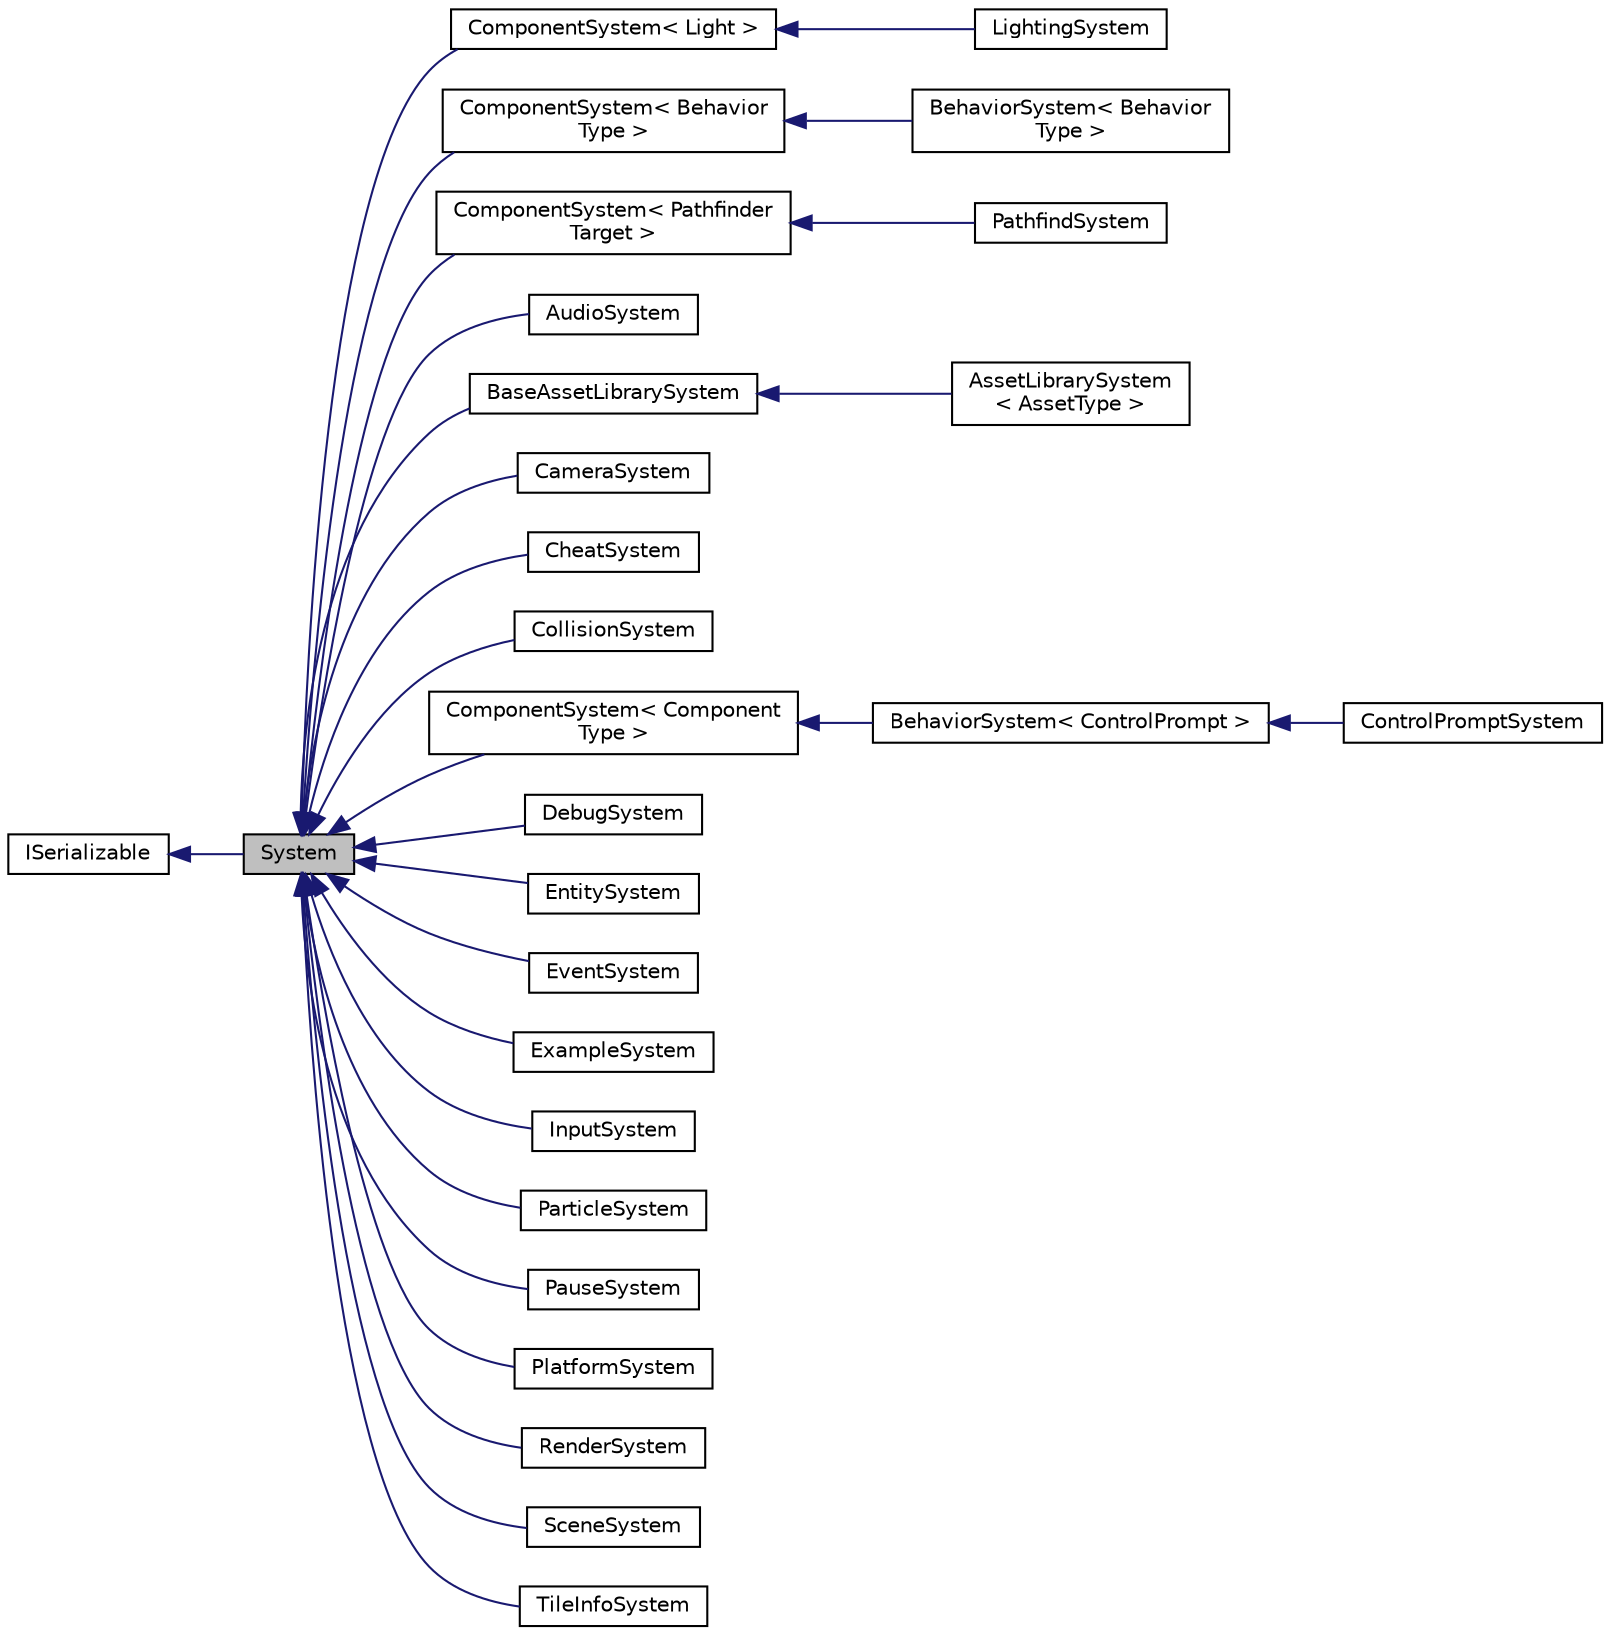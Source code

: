 digraph "System"
{
 // LATEX_PDF_SIZE
  edge [fontname="Helvetica",fontsize="10",labelfontname="Helvetica",labelfontsize="10"];
  node [fontname="Helvetica",fontsize="10",shape=record];
  rankdir="LR";
  Node1 [label="System",height=0.2,width=0.4,color="black", fillcolor="grey75", style="filled", fontcolor="black",tooltip="Base class for all Systems."];
  Node2 -> Node1 [dir="back",color="midnightblue",fontsize="10",style="solid",fontname="Helvetica"];
  Node2 [label="ISerializable",height=0.2,width=0.4,color="black", fillcolor="white", style="filled",URL="$db/df8/classISerializable.html",tooltip="interface for all serializable objects"];
  Node1 -> Node3 [dir="back",color="midnightblue",fontsize="10",style="solid",fontname="Helvetica"];
  Node3 [label="ComponentSystem\< Light \>",height=0.2,width=0.4,color="black", fillcolor="white", style="filled",URL="$db/dcd/classComponentSystem.html",tooltip=" "];
  Node3 -> Node4 [dir="back",color="midnightblue",fontsize="10",style="solid",fontname="Helvetica"];
  Node4 [label="LightingSystem",height=0.2,width=0.4,color="black", fillcolor="white", style="filled",URL="$d3/df6/classLightingSystem.html",tooltip="Let there be light."];
  Node1 -> Node5 [dir="back",color="midnightblue",fontsize="10",style="solid",fontname="Helvetica"];
  Node5 [label="ComponentSystem\< Behavior\lType \>",height=0.2,width=0.4,color="black", fillcolor="white", style="filled",URL="$db/dcd/classComponentSystem.html",tooltip=" "];
  Node5 -> Node6 [dir="back",color="midnightblue",fontsize="10",style="solid",fontname="Helvetica"];
  Node6 [label="BehaviorSystem\< Behavior\lType \>",height=0.2,width=0.4,color="black", fillcolor="white", style="filled",URL="$da/d9c/classBehaviorSystem.html",tooltip="System that keeps track of and updates a specific kind of Behavior."];
  Node1 -> Node7 [dir="back",color="midnightblue",fontsize="10",style="solid",fontname="Helvetica"];
  Node7 [label="ComponentSystem\< Pathfinder\lTarget \>",height=0.2,width=0.4,color="black", fillcolor="white", style="filled",URL="$db/dcd/classComponentSystem.html",tooltip=" "];
  Node7 -> Node8 [dir="back",color="midnightblue",fontsize="10",style="solid",fontname="Helvetica"];
  Node8 [label="PathfindSystem",height=0.2,width=0.4,color="black", fillcolor="white", style="filled",URL="$d2/d81/classPathfindSystem.html",tooltip=" "];
  Node1 -> Node9 [dir="back",color="midnightblue",fontsize="10",style="solid",fontname="Helvetica"];
  Node9 [label="AudioSystem",height=0.2,width=0.4,color="black", fillcolor="white", style="filled",URL="$d8/d82/classAudioSystem.html",tooltip="Example System meant to be copy-pasted when creating new Systems."];
  Node1 -> Node10 [dir="back",color="midnightblue",fontsize="10",style="solid",fontname="Helvetica"];
  Node10 [label="BaseAssetLibrarySystem",height=0.2,width=0.4,color="black", fillcolor="white", style="filled",URL="$dd/d75/classBaseAssetLibrarySystem.html",tooltip=" "];
  Node10 -> Node11 [dir="back",color="midnightblue",fontsize="10",style="solid",fontname="Helvetica"];
  Node11 [label="AssetLibrarySystem\l\< AssetType \>",height=0.2,width=0.4,color="black", fillcolor="white", style="filled",URL="$d4/d3c/classAssetLibrarySystem.html",tooltip="Asset System meant to be copy-pasted when creating new Systems."];
  Node1 -> Node12 [dir="back",color="midnightblue",fontsize="10",style="solid",fontname="Helvetica"];
  Node12 [label="CameraSystem",height=0.2,width=0.4,color="black", fillcolor="white", style="filled",URL="$d7/ded/classCameraSystem.html",tooltip="Handles camera and coordinate systems / spaces."];
  Node1 -> Node13 [dir="back",color="midnightblue",fontsize="10",style="solid",fontname="Helvetica"];
  Node13 [label="CheatSystem",height=0.2,width=0.4,color="black", fillcolor="white", style="filled",URL="$d5/d15/classCheatSystem.html",tooltip=" "];
  Node1 -> Node14 [dir="back",color="midnightblue",fontsize="10",style="solid",fontname="Helvetica"];
  Node14 [label="CollisionSystem",height=0.2,width=0.4,color="black", fillcolor="white", style="filled",URL="$d6/d58/classCollisionSystem.html",tooltip="responsible for checking collsisions between all Colliders"];
  Node1 -> Node15 [dir="back",color="midnightblue",fontsize="10",style="solid",fontname="Helvetica"];
  Node15 [label="ComponentSystem\< Component\lType \>",height=0.2,width=0.4,color="black", fillcolor="white", style="filled",URL="$db/dcd/classComponentSystem.html",tooltip="System that keeps track of a specific kind of Component."];
  Node15 -> Node16 [dir="back",color="midnightblue",fontsize="10",style="solid",fontname="Helvetica"];
  Node16 [label="BehaviorSystem\< ControlPrompt \>",height=0.2,width=0.4,color="black", fillcolor="white", style="filled",URL="$da/d9c/classBehaviorSystem.html",tooltip=" "];
  Node16 -> Node17 [dir="back",color="midnightblue",fontsize="10",style="solid",fontname="Helvetica"];
  Node17 [label="ControlPromptSystem",height=0.2,width=0.4,color="black", fillcolor="white", style="filled",URL="$da/da0/classControlPromptSystem.html",tooltip="System that displays ControlPrompts from Actions."];
  Node1 -> Node18 [dir="back",color="midnightblue",fontsize="10",style="solid",fontname="Helvetica"];
  Node18 [label="DebugSystem",height=0.2,width=0.4,color="black", fillcolor="white", style="filled",URL="$d5/d1c/classDebugSystem.html",tooltip="Debug System Class For Debugging."];
  Node1 -> Node19 [dir="back",color="midnightblue",fontsize="10",style="solid",fontname="Helvetica"];
  Node19 [label="EntitySystem",height=0.2,width=0.4,color="black", fillcolor="white", style="filled",URL="$da/dfb/classEntitySystem.html",tooltip="Example System meant to be copy-pasted when creating new Systems."];
  Node1 -> Node20 [dir="back",color="midnightblue",fontsize="10",style="solid",fontname="Helvetica"];
  Node20 [label="EventSystem",height=0.2,width=0.4,color="black", fillcolor="white", style="filled",URL="$d1/d30/classEventSystem.html",tooltip="System that handles Events and EventListeners."];
  Node1 -> Node21 [dir="back",color="midnightblue",fontsize="10",style="solid",fontname="Helvetica"];
  Node21 [label="ExampleSystem",height=0.2,width=0.4,color="black", fillcolor="white", style="filled",URL="$db/db5/classExampleSystem.html",tooltip="DESCRIPTION HERE."];
  Node1 -> Node22 [dir="back",color="midnightblue",fontsize="10",style="solid",fontname="Helvetica"];
  Node22 [label="InputSystem",height=0.2,width=0.4,color="black", fillcolor="white", style="filled",URL="$d1/d94/classInputSystem.html",tooltip="Example System meant to be copy-pasted when creating new Systems."];
  Node1 -> Node23 [dir="back",color="midnightblue",fontsize="10",style="solid",fontname="Helvetica"];
  Node23 [label="ParticleSystem",height=0.2,width=0.4,color="black", fillcolor="white", style="filled",URL="$d2/d16/classParticleSystem.html",tooltip="System in charge of managing compute shader and emitters."];
  Node1 -> Node24 [dir="back",color="midnightblue",fontsize="10",style="solid",fontname="Helvetica"];
  Node24 [label="PauseSystem",height=0.2,width=0.4,color="black", fillcolor="white", style="filled",URL="$de/dd9/classPauseSystem.html",tooltip=" "];
  Node1 -> Node25 [dir="back",color="midnightblue",fontsize="10",style="solid",fontname="Helvetica"];
  Node25 [label="PlatformSystem",height=0.2,width=0.4,color="black", fillcolor="white", style="filled",URL="$de/dd8/classPlatformSystem.html",tooltip=" "];
  Node1 -> Node26 [dir="back",color="midnightblue",fontsize="10",style="solid",fontname="Helvetica"];
  Node26 [label="RenderSystem",height=0.2,width=0.4,color="black", fillcolor="white", style="filled",URL="$d3/d88/classRenderSystem.html",tooltip="Renders all of the Sprite components, keeps track of shaders."];
  Node1 -> Node27 [dir="back",color="midnightblue",fontsize="10",style="solid",fontname="Helvetica"];
  Node27 [label="SceneSystem",height=0.2,width=0.4,color="black", fillcolor="white", style="filled",URL="$dc/dad/classSceneSystem.html",tooltip="Example System meant to be copy-pasted when creating new Systems."];
  Node1 -> Node28 [dir="back",color="midnightblue",fontsize="10",style="solid",fontname="Helvetica"];
  Node28 [label="TileInfoSystem",height=0.2,width=0.4,color="black", fillcolor="white", style="filled",URL="$d8/d4d/classTileInfoSystem.html",tooltip="Example System meant to be copy-pasted when creating new Systems."];
}
